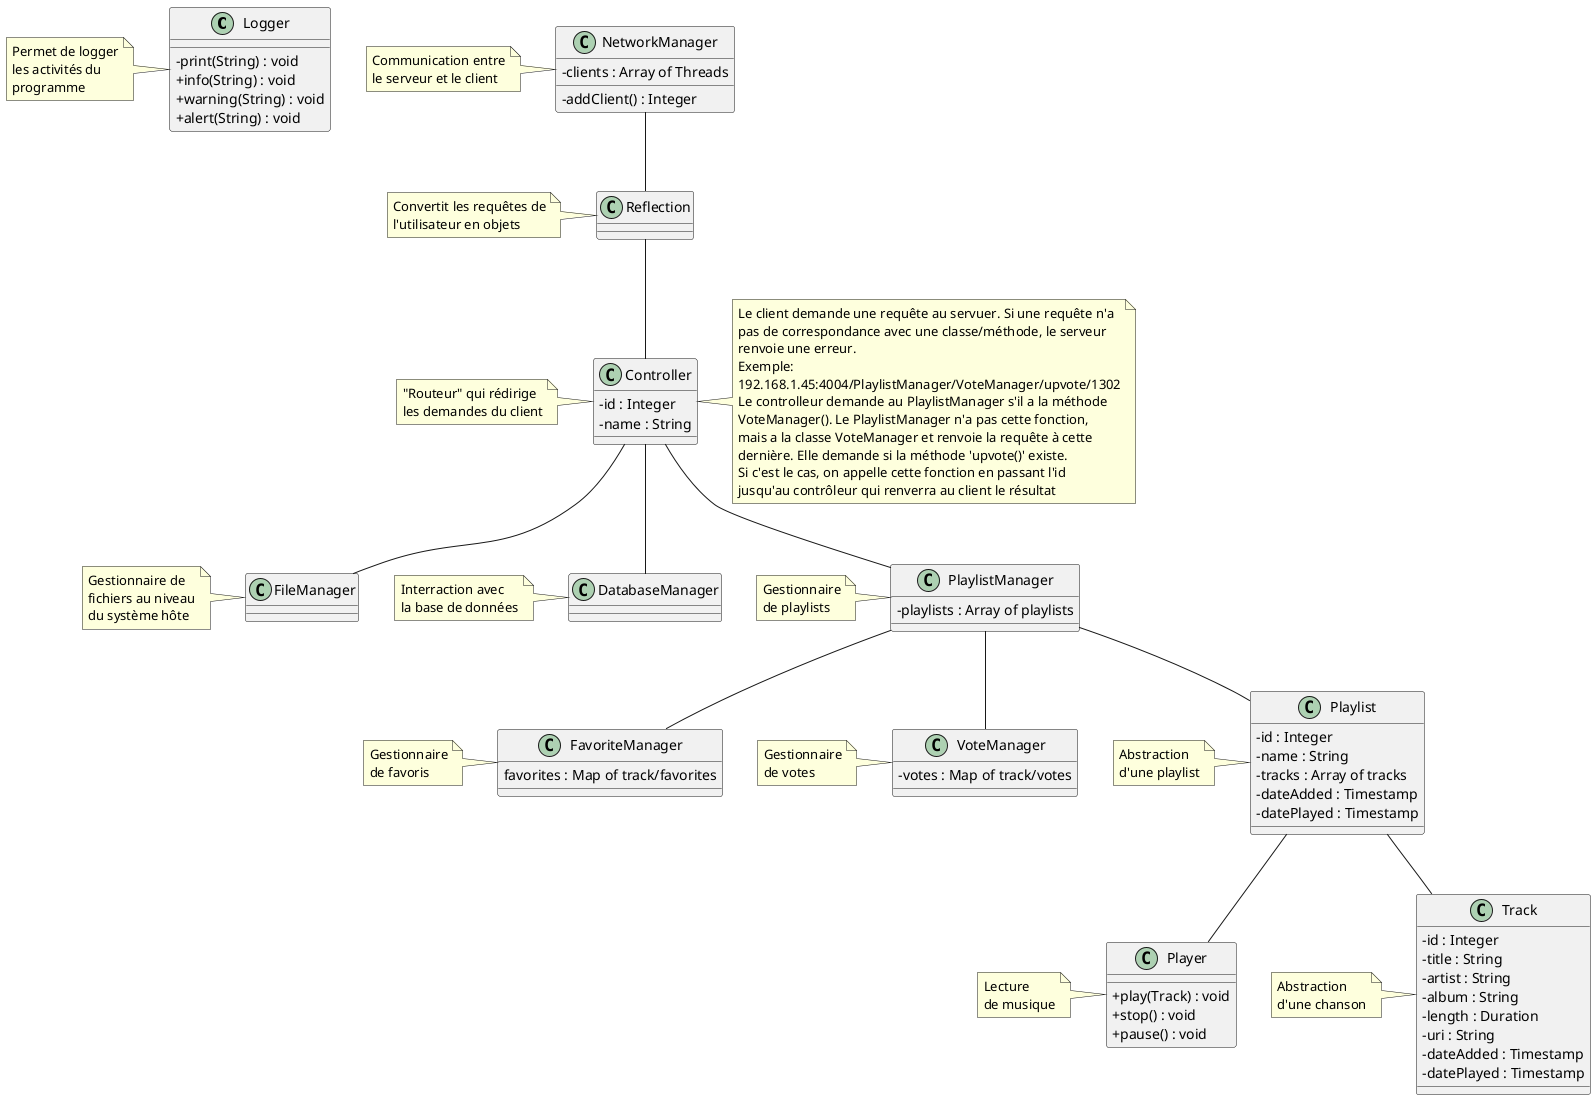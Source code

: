 @startuml

skinparam classAttributeIconSize 0

class Logger {
    -print(String) : void
    +info(String) : void
    +warning(String) : void
    +alert(String) : void
}

class NetworkManager {
    -clients : Array of Threads

    -addClient() : Integer

}

class Reflection {

}

class Controller {
    -id : Integer
    -name : String
}

class FileManager {

}

class DatabaseManager {

}

class PlaylistManager {
    -playlists : Array of playlists
}

class FavoriteManager {
    favorites : Map of track/favorites
}

class VoteManager {
    -votes : Map of track/votes
}

class Playlist {
    -id : Integer
    -name : String
    -tracks : Array of tracks
    -dateAdded : Timestamp
    -datePlayed : Timestamp
}

class Player {
    +play(Track) : void
    +stop() : void
    +pause() : void
}

class Track {
    -id : Integer
    -title : String
    -artist : String
    -album : String
    -length : Duration
    -uri : String
    -dateAdded : Timestamp
    -datePlayed : Timestamp
}

NetworkManager -- Reflection
Reflection -- Controller

Controller -- FileManager
Controller -- DatabaseManager
Controller -- PlaylistManager

PlaylistManager -- FavoriteManager
PlaylistManager -- VoteManager
PlaylistManager -- Playlist

Playlist -- Player
Playlist -- Track

note left of Logger
    Permet de logger
    les activités du
    programme
endnote

note left of NetworkManager
    Communication entre
    le serveur et le client
endnote

note left of Reflection
    Convertit les requêtes de
    l'utilisateur en objets
endnote

note left of Controller
    "Routeur" qui rédirige
    les demandes du client
endnote

note  right of Controller
    Le client demande une requête au servuer. Si une requête n'a
    pas de correspondance avec une classe/méthode, le serveur
    renvoie une erreur.
    Exemple:
    192.168.1.45:4004/PlaylistManager/VoteManager/upvote/1302
    Le controlleur demande au PlaylistManager s'il a la méthode
    VoteManager(). Le PlaylistManager n'a pas cette fonction,
    mais a la classe VoteManager et renvoie la requête à cette
    dernière. Elle demande si la méthode 'upvote()' existe.
    Si c'est le cas, on appelle cette fonction en passant l'id
    '1302' en paramètre à la fonction. Son résultat est retourné
    jusqu'au contrôleur qui renverra au client le résultat
endnote

note left of FileManager
    Gestionnaire de
    fichiers au niveau
    du système hôte
endnote

note left of DatabaseManager
    Interraction avec
    la base de données
endnote

note left of PlaylistManager
    Gestionnaire
    de playlists
endnote

note left of FavoriteManager
    Gestionnaire
    de favoris
endnote

note left of VoteManager
    Gestionnaire
    de votes
endnote

note left of Playlist
    Abstraction
    d'une playlist
endnote

note left of Player
    Lecture
    de musique
endnote

note left of Track
    Abstraction
    d'une chanson
endnote

@enduml
